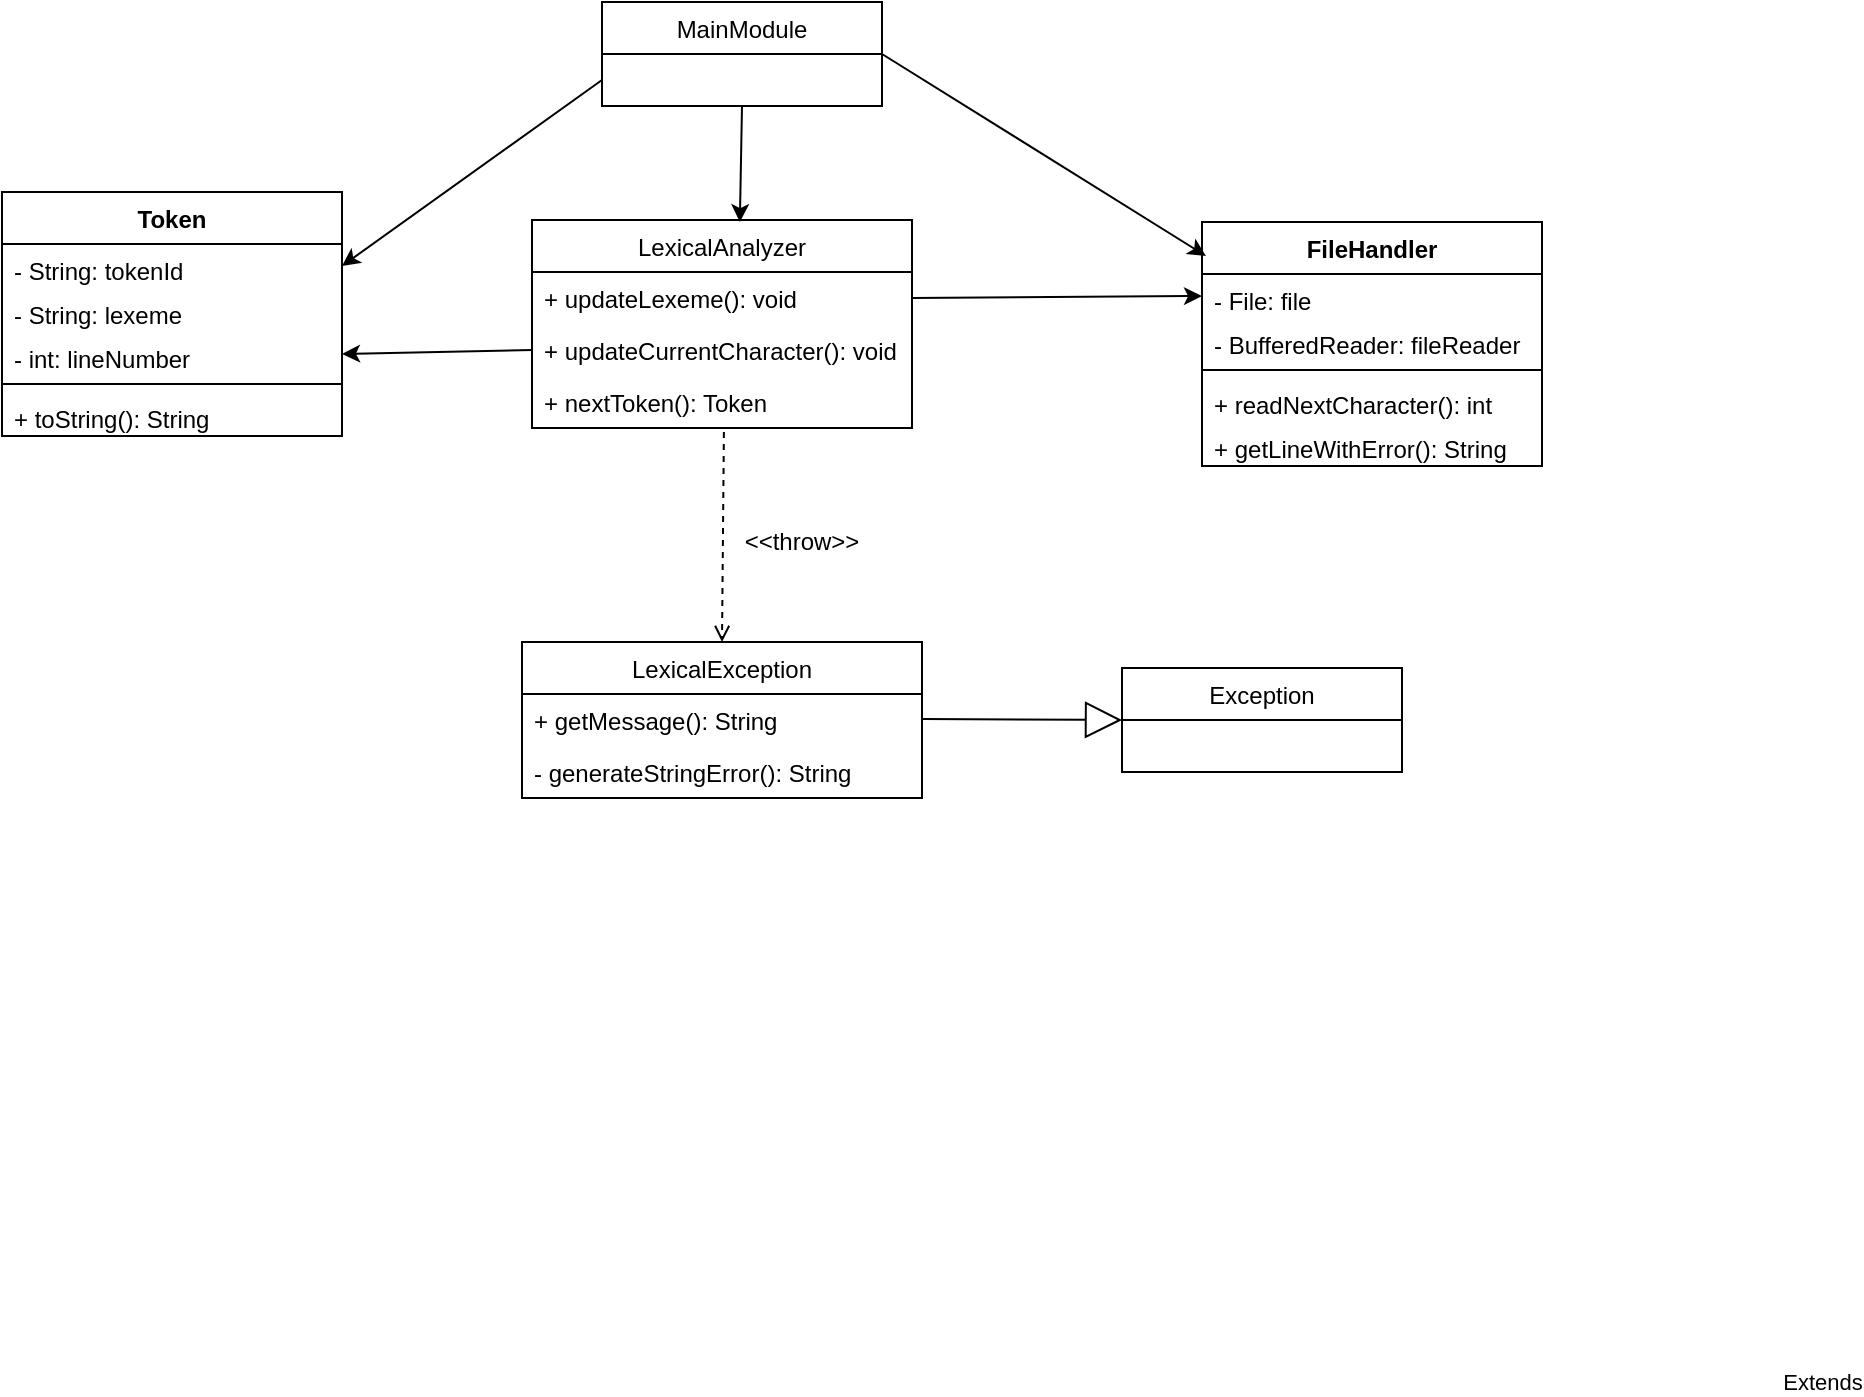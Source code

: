 <mxfile version="14.9.6" type="device"><diagram id="JQZMnxubz2uC1uG3EawM" name="Page-1"><mxGraphModel dx="2176" dy="798" grid="1" gridSize="10" guides="1" tooltips="1" connect="1" arrows="1" fold="1" page="1" pageScale="1" pageWidth="850" pageHeight="1100" math="0" shadow="0"><root><mxCell id="0"/><mxCell id="1" parent="0"/><mxCell id="ailKW19AnrGiqn5hhmo4-21" value="FileHandler" style="swimlane;fontStyle=1;align=center;verticalAlign=top;childLayout=stackLayout;horizontal=1;startSize=26;horizontalStack=0;resizeParent=1;resizeParentMax=0;resizeLast=0;collapsible=1;marginBottom=0;" parent="1" vertex="1"><mxGeometry x="400" y="170" width="170" height="122" as="geometry"/></mxCell><mxCell id="ailKW19AnrGiqn5hhmo4-22" value="- File: file" style="text;strokeColor=none;fillColor=none;align=left;verticalAlign=top;spacingLeft=4;spacingRight=4;overflow=hidden;rotatable=0;points=[[0,0.5],[1,0.5]];portConstraint=eastwest;" parent="ailKW19AnrGiqn5hhmo4-21" vertex="1"><mxGeometry y="26" width="170" height="22" as="geometry"/></mxCell><mxCell id="5VZeaOy-Lq3AsACPUJMo-4" value="- BufferedReader: fileReader" style="text;strokeColor=none;fillColor=none;align=left;verticalAlign=top;spacingLeft=4;spacingRight=4;overflow=hidden;rotatable=0;points=[[0,0.5],[1,0.5]];portConstraint=eastwest;" vertex="1" parent="ailKW19AnrGiqn5hhmo4-21"><mxGeometry y="48" width="170" height="22" as="geometry"/></mxCell><mxCell id="ailKW19AnrGiqn5hhmo4-23" value="" style="line;strokeWidth=1;fillColor=none;align=left;verticalAlign=middle;spacingTop=-1;spacingLeft=3;spacingRight=3;rotatable=0;labelPosition=right;points=[];portConstraint=eastwest;" parent="ailKW19AnrGiqn5hhmo4-21" vertex="1"><mxGeometry y="70" width="170" height="8" as="geometry"/></mxCell><mxCell id="5VZeaOy-Lq3AsACPUJMo-5" value="+ readNextCharacter(): int" style="text;strokeColor=none;fillColor=none;align=left;verticalAlign=top;spacingLeft=4;spacingRight=4;overflow=hidden;rotatable=0;points=[[0,0.5],[1,0.5]];portConstraint=eastwest;" vertex="1" parent="ailKW19AnrGiqn5hhmo4-21"><mxGeometry y="78" width="170" height="22" as="geometry"/></mxCell><mxCell id="5VZeaOy-Lq3AsACPUJMo-6" value="+ getLineWithError(): String" style="text;strokeColor=none;fillColor=none;align=left;verticalAlign=top;spacingLeft=4;spacingRight=4;overflow=hidden;rotatable=0;points=[[0,0.5],[1,0.5]];portConstraint=eastwest;" vertex="1" parent="ailKW19AnrGiqn5hhmo4-21"><mxGeometry y="100" width="170" height="22" as="geometry"/></mxCell><mxCell id="ailKW19AnrGiqn5hhmo4-38" value="" style="endArrow=classic;html=1;rounded=0;exitX=1;exitY=0.5;exitDx=0;exitDy=0;entryX=0;entryY=0.5;entryDx=0;entryDy=0;" parent="1" source="5VZeaOy-Lq3AsACPUJMo-44" target="ailKW19AnrGiqn5hhmo4-22" edge="1"><mxGeometry width="50" height="50" relative="1" as="geometry"><mxPoint x="270" y="197" as="sourcePoint"/><mxPoint x="450" y="210" as="targetPoint"/></mxGeometry></mxCell><mxCell id="ailKW19AnrGiqn5hhmo4-39" value="" style="endArrow=classic;html=1;rounded=0;exitX=0.5;exitY=1;exitDx=0;exitDy=0;entryX=0.547;entryY=0.01;entryDx=0;entryDy=0;entryPerimeter=0;" parent="1" source="5VZeaOy-Lq3AsACPUJMo-27" target="5VZeaOy-Lq3AsACPUJMo-43" edge="1"><mxGeometry width="50" height="50" relative="1" as="geometry"><mxPoint x="170" y="-36" as="sourcePoint"/><mxPoint x="170" y="160" as="targetPoint"/></mxGeometry></mxCell><mxCell id="5VZeaOy-Lq3AsACPUJMo-9" value="Token" style="swimlane;fontStyle=1;align=center;verticalAlign=top;childLayout=stackLayout;horizontal=1;startSize=26;horizontalStack=0;resizeParent=1;resizeParentMax=0;resizeLast=0;collapsible=1;marginBottom=0;" vertex="1" parent="1"><mxGeometry x="-200" y="155" width="170" height="122" as="geometry"/></mxCell><mxCell id="5VZeaOy-Lq3AsACPUJMo-10" value="- String: tokenId" style="text;strokeColor=none;fillColor=none;align=left;verticalAlign=top;spacingLeft=4;spacingRight=4;overflow=hidden;rotatable=0;points=[[0,0.5],[1,0.5]];portConstraint=eastwest;" vertex="1" parent="5VZeaOy-Lq3AsACPUJMo-9"><mxGeometry y="26" width="170" height="22" as="geometry"/></mxCell><mxCell id="5VZeaOy-Lq3AsACPUJMo-11" value="- String: lexeme" style="text;strokeColor=none;fillColor=none;align=left;verticalAlign=top;spacingLeft=4;spacingRight=4;overflow=hidden;rotatable=0;points=[[0,0.5],[1,0.5]];portConstraint=eastwest;" vertex="1" parent="5VZeaOy-Lq3AsACPUJMo-9"><mxGeometry y="48" width="170" height="22" as="geometry"/></mxCell><mxCell id="5VZeaOy-Lq3AsACPUJMo-16" value="- int: lineNumber" style="text;strokeColor=none;fillColor=none;align=left;verticalAlign=top;spacingLeft=4;spacingRight=4;overflow=hidden;rotatable=0;points=[[0,0.5],[1,0.5]];portConstraint=eastwest;" vertex="1" parent="5VZeaOy-Lq3AsACPUJMo-9"><mxGeometry y="70" width="170" height="22" as="geometry"/></mxCell><mxCell id="5VZeaOy-Lq3AsACPUJMo-12" value="" style="line;strokeWidth=1;fillColor=none;align=left;verticalAlign=middle;spacingTop=-1;spacingLeft=3;spacingRight=3;rotatable=0;labelPosition=right;points=[];portConstraint=eastwest;" vertex="1" parent="5VZeaOy-Lq3AsACPUJMo-9"><mxGeometry y="92" width="170" height="8" as="geometry"/></mxCell><mxCell id="5VZeaOy-Lq3AsACPUJMo-17" value="+ toString(): String" style="text;strokeColor=none;fillColor=none;align=left;verticalAlign=top;spacingLeft=4;spacingRight=4;overflow=hidden;rotatable=0;points=[[0,0.5],[1,0.5]];portConstraint=eastwest;" vertex="1" parent="5VZeaOy-Lq3AsACPUJMo-9"><mxGeometry y="100" width="170" height="22" as="geometry"/></mxCell><mxCell id="5VZeaOy-Lq3AsACPUJMo-27" value="MainModule" style="swimlane;fontStyle=0;childLayout=stackLayout;horizontal=1;startSize=26;fillColor=none;horizontalStack=0;resizeParent=1;resizeParentMax=0;resizeLast=0;collapsible=1;marginBottom=0;" vertex="1" parent="1"><mxGeometry x="100" y="60" width="140" height="52" as="geometry"/></mxCell><mxCell id="5VZeaOy-Lq3AsACPUJMo-33" value="Exception" style="swimlane;fontStyle=0;childLayout=stackLayout;horizontal=1;startSize=26;fillColor=none;horizontalStack=0;resizeParent=1;resizeParentMax=0;resizeLast=0;collapsible=1;marginBottom=0;" vertex="1" parent="1"><mxGeometry x="360" y="393" width="140" height="52" as="geometry"/></mxCell><mxCell id="5VZeaOy-Lq3AsACPUJMo-51" value="Extends" style="endArrow=block;endSize=16;endFill=0;html=1;" edge="1" parent="5VZeaOy-Lq3AsACPUJMo-33"><mxGeometry x="1" y="-482" width="160" relative="1" as="geometry"><mxPoint x="-100" y="25.5" as="sourcePoint"/><mxPoint y="26" as="targetPoint"/><mxPoint x="352" y="-151" as="offset"/></mxGeometry></mxCell><mxCell id="5VZeaOy-Lq3AsACPUJMo-36" value="" style="endArrow=open;dashed=1;html=1;entryX=0.5;entryY=0;entryDx=0;entryDy=0;exitX=0.505;exitY=1.077;exitDx=0;exitDy=0;exitPerimeter=0;" edge="1" parent="1" source="5VZeaOy-Lq3AsACPUJMo-46" target="5VZeaOy-Lq3AsACPUJMo-39"><mxGeometry width="50" height="50" relative="1" as="geometry"><mxPoint x="160" y="310" as="sourcePoint"/><mxPoint x="210" y="460" as="targetPoint"/></mxGeometry></mxCell><mxCell id="5VZeaOy-Lq3AsACPUJMo-37" value="&amp;lt;&amp;lt;throw&amp;gt;&amp;gt;" style="text;html=1;strokeColor=none;fillColor=none;align=center;verticalAlign=middle;whiteSpace=wrap;rounded=0;" vertex="1" parent="1"><mxGeometry x="180" y="320" width="40" height="20" as="geometry"/></mxCell><mxCell id="5VZeaOy-Lq3AsACPUJMo-39" value="LexicalException" style="swimlane;fontStyle=0;childLayout=stackLayout;horizontal=1;startSize=26;fillColor=none;horizontalStack=0;resizeParent=1;resizeParentMax=0;resizeLast=0;collapsible=1;marginBottom=0;" vertex="1" parent="1"><mxGeometry x="60" y="380" width="200" height="78" as="geometry"/></mxCell><mxCell id="5VZeaOy-Lq3AsACPUJMo-40" value="+ getMessage(): String" style="text;strokeColor=none;fillColor=none;align=left;verticalAlign=top;spacingLeft=4;spacingRight=4;overflow=hidden;rotatable=0;points=[[0,0.5],[1,0.5]];portConstraint=eastwest;" vertex="1" parent="5VZeaOy-Lq3AsACPUJMo-39"><mxGeometry y="26" width="200" height="26" as="geometry"/></mxCell><mxCell id="5VZeaOy-Lq3AsACPUJMo-41" value="- generateStringError(): String" style="text;strokeColor=none;fillColor=none;align=left;verticalAlign=top;spacingLeft=4;spacingRight=4;overflow=hidden;rotatable=0;points=[[0,0.5],[1,0.5]];portConstraint=eastwest;" vertex="1" parent="5VZeaOy-Lq3AsACPUJMo-39"><mxGeometry y="52" width="200" height="26" as="geometry"/></mxCell><mxCell id="5VZeaOy-Lq3AsACPUJMo-43" value="LexicalAnalyzer" style="swimlane;fontStyle=0;childLayout=stackLayout;horizontal=1;startSize=26;fillColor=none;horizontalStack=0;resizeParent=1;resizeParentMax=0;resizeLast=0;collapsible=1;marginBottom=0;" vertex="1" parent="1"><mxGeometry x="65" y="169" width="190" height="104" as="geometry"/></mxCell><mxCell id="5VZeaOy-Lq3AsACPUJMo-44" value="+ updateLexeme(): void" style="text;strokeColor=none;fillColor=none;align=left;verticalAlign=top;spacingLeft=4;spacingRight=4;overflow=hidden;rotatable=0;points=[[0,0.5],[1,0.5]];portConstraint=eastwest;" vertex="1" parent="5VZeaOy-Lq3AsACPUJMo-43"><mxGeometry y="26" width="190" height="26" as="geometry"/></mxCell><mxCell id="5VZeaOy-Lq3AsACPUJMo-45" value="+ updateCurrentCharacter(): void" style="text;strokeColor=none;fillColor=none;align=left;verticalAlign=top;spacingLeft=4;spacingRight=4;overflow=hidden;rotatable=0;points=[[0,0.5],[1,0.5]];portConstraint=eastwest;" vertex="1" parent="5VZeaOy-Lq3AsACPUJMo-43"><mxGeometry y="52" width="190" height="26" as="geometry"/></mxCell><mxCell id="5VZeaOy-Lq3AsACPUJMo-46" value="+ nextToken(): Token" style="text;strokeColor=none;fillColor=none;align=left;verticalAlign=top;spacingLeft=4;spacingRight=4;overflow=hidden;rotatable=0;points=[[0,0.5],[1,0.5]];portConstraint=eastwest;" vertex="1" parent="5VZeaOy-Lq3AsACPUJMo-43"><mxGeometry y="78" width="190" height="26" as="geometry"/></mxCell><mxCell id="5VZeaOy-Lq3AsACPUJMo-48" value="" style="endArrow=classic;html=1;rounded=0;exitX=0;exitY=0.5;exitDx=0;exitDy=0;entryX=1;entryY=0.5;entryDx=0;entryDy=0;" edge="1" parent="1" source="5VZeaOy-Lq3AsACPUJMo-45" target="5VZeaOy-Lq3AsACPUJMo-16"><mxGeometry width="50" height="50" relative="1" as="geometry"><mxPoint x="180" y="42" as="sourcePoint"/><mxPoint x="178.93" y="180.04" as="targetPoint"/></mxGeometry></mxCell><mxCell id="5VZeaOy-Lq3AsACPUJMo-49" value="" style="endArrow=classic;html=1;rounded=0;exitX=1;exitY=0.5;exitDx=0;exitDy=0;" edge="1" parent="1" source="5VZeaOy-Lq3AsACPUJMo-27"><mxGeometry width="50" height="50" relative="1" as="geometry"><mxPoint x="265" y="218" as="sourcePoint"/><mxPoint x="402" y="187" as="targetPoint"/></mxGeometry></mxCell><mxCell id="5VZeaOy-Lq3AsACPUJMo-50" value="" style="endArrow=classic;html=1;rounded=0;exitX=0;exitY=0.75;exitDx=0;exitDy=0;" edge="1" parent="1" source="5VZeaOy-Lq3AsACPUJMo-27"><mxGeometry width="50" height="50" relative="1" as="geometry"><mxPoint x="110" y="110" as="sourcePoint"/><mxPoint x="-30" y="192" as="targetPoint"/></mxGeometry></mxCell></root></mxGraphModel></diagram></mxfile>